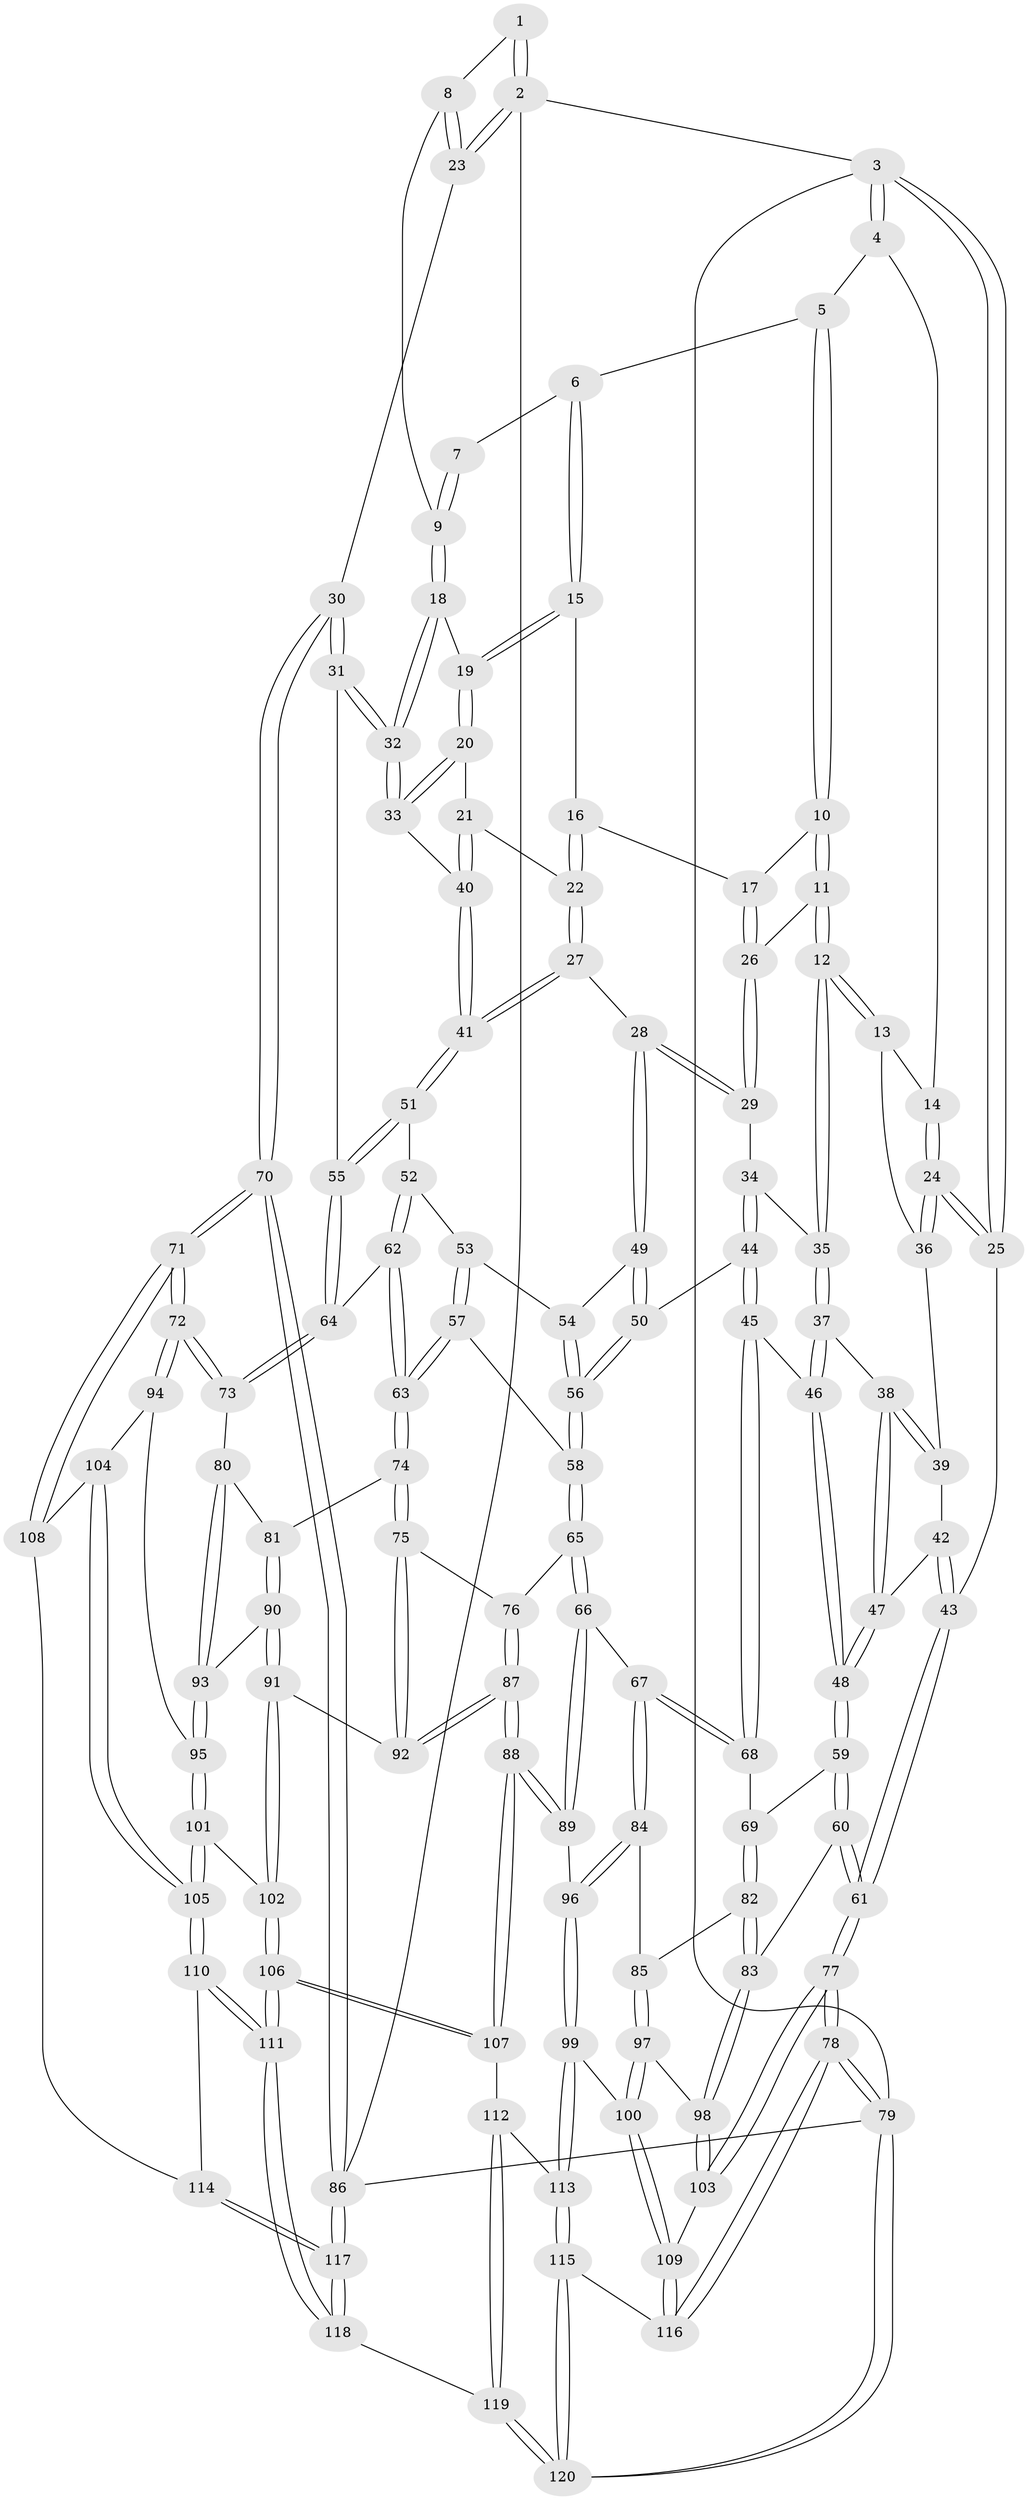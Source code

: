// coarse degree distribution, {4: 0.27058823529411763, 3: 0.7294117647058823}
// Generated by graph-tools (version 1.1) at 2025/38/03/04/25 23:38:20]
// undirected, 120 vertices, 297 edges
graph export_dot {
  node [color=gray90,style=filled];
  1 [pos="+0.8613822113521075+0"];
  2 [pos="+1+0"];
  3 [pos="+0+0"];
  4 [pos="+0.07570969257842516+0"];
  5 [pos="+0.4546020845561009+0"];
  6 [pos="+0.7636683618866367+0"];
  7 [pos="+0.8209349313037115+0"];
  8 [pos="+0.9427685511455698+0.10158858618367322"];
  9 [pos="+0.8973738901054455+0.1314348962564093"];
  10 [pos="+0.4485896865485516+0"];
  11 [pos="+0.3355572300581062+0.10659976349661568"];
  12 [pos="+0.2701835744306015+0.1630277399876984"];
  13 [pos="+0.2518290896475139+0.15521918799401038"];
  14 [pos="+0.21248545731349627+0.07608212547178997"];
  15 [pos="+0.7239559501574708+0.0104670844202805"];
  16 [pos="+0.6882751646328739+0.06392793282092941"];
  17 [pos="+0.5426562591330425+0.0986647992680876"];
  18 [pos="+0.8866182854505864+0.1519869483679596"];
  19 [pos="+0.8496024266614854+0.15090228637451764"];
  20 [pos="+0.7658084983922684+0.20456371455378877"];
  21 [pos="+0.7072212896523492+0.22459537304104252"];
  22 [pos="+0.7019668480109574+0.22461544715009873"];
  23 [pos="+1+0"];
  24 [pos="+0+0.056850780106118826"];
  25 [pos="+0+0.051947416661595774"];
  26 [pos="+0.5282646922579841+0.15853337290672403"];
  27 [pos="+0.6629413331919178+0.25300301837688305"];
  28 [pos="+0.5481950256250129+0.2599285006651629"];
  29 [pos="+0.5433045027350364+0.25370762966389765"];
  30 [pos="+1+0.34806015002362617"];
  31 [pos="+1+0.3434499367775705"];
  32 [pos="+1+0.3403504526991187"];
  33 [pos="+0.8977765702881922+0.3286757915827581"];
  34 [pos="+0.3186620959066812+0.23053956334732653"];
  35 [pos="+0.2832935054945333+0.19397369943370132"];
  36 [pos="+0.08801066435588098+0.2015188839302404"];
  37 [pos="+0.20959263364223812+0.31282182604373704"];
  38 [pos="+0.13126051487569457+0.33110086803365646"];
  39 [pos="+0.10182683351753592+0.2825657131924007"];
  40 [pos="+0.8264085340477518+0.33312406217778884"];
  41 [pos="+0.7259851835268948+0.40286676836368845"];
  42 [pos="+0.046733067278555196+0.32873563875744344"];
  43 [pos="+0+0.3921240529129766"];
  44 [pos="+0.34943384285720125+0.41263562293850936"];
  45 [pos="+0.3442990835578108+0.41759121086133394"];
  46 [pos="+0.2381076158674412+0.4001483829515116"];
  47 [pos="+0.11725832866610321+0.41573575457776574"];
  48 [pos="+0.11567570230624431+0.45651557375692575"];
  49 [pos="+0.5392937169690719+0.29449267469972584"];
  50 [pos="+0.4725788929621622+0.4064996815039337"];
  51 [pos="+0.723157899821515+0.41902939129954875"];
  52 [pos="+0.717788063839444+0.4301476760320545"];
  53 [pos="+0.6709137788340009+0.43175087492167213"];
  54 [pos="+0.6358350183418535+0.4191213656142152"];
  55 [pos="+0.933448527644376+0.43379530160682866"];
  56 [pos="+0.514303349403553+0.4785548086050968"];
  57 [pos="+0.5911530742573293+0.5201224999468301"];
  58 [pos="+0.5264966115972525+0.5276680131155934"];
  59 [pos="+0.0992469107452291+0.4831901863358411"];
  60 [pos="+0.019001341258527687+0.5256244138742239"];
  61 [pos="+0+0.528134367623168"];
  62 [pos="+0.7471936970909074+0.5384832431692598"];
  63 [pos="+0.7331970329670089+0.5657468464592154"];
  64 [pos="+0.8906755113819381+0.5102325366666941"];
  65 [pos="+0.5161186841957169+0.5600680738267276"];
  66 [pos="+0.48646650984366+0.5835896476715723"];
  67 [pos="+0.4414807863738738+0.6027149836822386"];
  68 [pos="+0.34285953672834013+0.4239936809898335"];
  69 [pos="+0.27406907854342133+0.558866571694776"];
  70 [pos="+1+0.7231779097828871"];
  71 [pos="+1+0.7232163197470733"];
  72 [pos="+1+0.7032484819024296"];
  73 [pos="+0.9235856486380045+0.6069558805718303"];
  74 [pos="+0.7321438285856783+0.5760337830944137"];
  75 [pos="+0.7300513464522521+0.5803392243715343"];
  76 [pos="+0.5704181638802261+0.606458520696621"];
  77 [pos="+0+0.8724727744008054"];
  78 [pos="+0+1"];
  79 [pos="+0+1"];
  80 [pos="+0.9221416505181655+0.6080032893087309"];
  81 [pos="+0.8372450443798352+0.6365892926269755"];
  82 [pos="+0.28231446394977977+0.5863708566273282"];
  83 [pos="+0.14400841240044696+0.6742486879387504"];
  84 [pos="+0.41421871042305397+0.6259077753737979"];
  85 [pos="+0.2973150794902351+0.601366390087332"];
  86 [pos="+1+1"];
  87 [pos="+0.6288412557248926+0.7275748271292083"];
  88 [pos="+0.5685064838561154+0.7847348807258384"];
  89 [pos="+0.562528364681043+0.7822421526764367"];
  90 [pos="+0.8310936343819624+0.6843197030310945"];
  91 [pos="+0.7346004053599318+0.729286383524375"];
  92 [pos="+0.7023348486485963+0.7054924518983238"];
  93 [pos="+0.8718390245839206+0.7097332947984847"];
  94 [pos="+0.9422273205331124+0.7462300646782386"];
  95 [pos="+0.8729788574619672+0.7125297937911492"];
  96 [pos="+0.4218341401795459+0.7573609166619811"];
  97 [pos="+0.2754351854274832+0.7570732734071407"];
  98 [pos="+0.14560165249928908+0.6882644464515679"];
  99 [pos="+0.3591589521064623+0.8060750330186512"];
  100 [pos="+0.2827559754898299+0.7721119121510214"];
  101 [pos="+0.8062815083213288+0.8055807825463496"];
  102 [pos="+0.7699355246690844+0.7835759943506766"];
  103 [pos="+0.0765611767983487+0.8103217235689988"];
  104 [pos="+0.8936116054190489+0.7997870894176324"];
  105 [pos="+0.8285226758701855+0.8322571215621408"];
  106 [pos="+0.6345720140841239+0.9270876569317359"];
  107 [pos="+0.5837832470643602+0.8722699161125246"];
  108 [pos="+0.9683270328031722+0.8527719680880143"];
  109 [pos="+0.1664352968068147+0.8596313845073769"];
  110 [pos="+0.8389020433310647+0.899762768051652"];
  111 [pos="+0.7473400654069982+1"];
  112 [pos="+0.48855835732148795+0.9145130959242462"];
  113 [pos="+0.36916174903223425+0.9440612861766704"];
  114 [pos="+0.9379472309067833+0.8840373625486919"];
  115 [pos="+0.3097121891375257+1"];
  116 [pos="+0.19271460981804336+0.9362282572568098"];
  117 [pos="+1+1"];
  118 [pos="+0.7522023043435224+1"];
  119 [pos="+0.5857308546968795+1"];
  120 [pos="+0.31685513720398517+1"];
  1 -- 2;
  1 -- 2;
  1 -- 8;
  2 -- 3;
  2 -- 23;
  2 -- 23;
  2 -- 86;
  3 -- 4;
  3 -- 4;
  3 -- 25;
  3 -- 25;
  3 -- 79;
  4 -- 5;
  4 -- 14;
  5 -- 6;
  5 -- 10;
  5 -- 10;
  6 -- 7;
  6 -- 15;
  6 -- 15;
  7 -- 9;
  7 -- 9;
  8 -- 9;
  8 -- 23;
  8 -- 23;
  9 -- 18;
  9 -- 18;
  10 -- 11;
  10 -- 11;
  10 -- 17;
  11 -- 12;
  11 -- 12;
  11 -- 26;
  12 -- 13;
  12 -- 13;
  12 -- 35;
  12 -- 35;
  13 -- 14;
  13 -- 36;
  14 -- 24;
  14 -- 24;
  15 -- 16;
  15 -- 19;
  15 -- 19;
  16 -- 17;
  16 -- 22;
  16 -- 22;
  17 -- 26;
  17 -- 26;
  18 -- 19;
  18 -- 32;
  18 -- 32;
  19 -- 20;
  19 -- 20;
  20 -- 21;
  20 -- 33;
  20 -- 33;
  21 -- 22;
  21 -- 40;
  21 -- 40;
  22 -- 27;
  22 -- 27;
  23 -- 30;
  24 -- 25;
  24 -- 25;
  24 -- 36;
  24 -- 36;
  25 -- 43;
  26 -- 29;
  26 -- 29;
  27 -- 28;
  27 -- 41;
  27 -- 41;
  28 -- 29;
  28 -- 29;
  28 -- 49;
  28 -- 49;
  29 -- 34;
  30 -- 31;
  30 -- 31;
  30 -- 70;
  30 -- 70;
  31 -- 32;
  31 -- 32;
  31 -- 55;
  32 -- 33;
  32 -- 33;
  33 -- 40;
  34 -- 35;
  34 -- 44;
  34 -- 44;
  35 -- 37;
  35 -- 37;
  36 -- 39;
  37 -- 38;
  37 -- 46;
  37 -- 46;
  38 -- 39;
  38 -- 39;
  38 -- 47;
  38 -- 47;
  39 -- 42;
  40 -- 41;
  40 -- 41;
  41 -- 51;
  41 -- 51;
  42 -- 43;
  42 -- 43;
  42 -- 47;
  43 -- 61;
  43 -- 61;
  44 -- 45;
  44 -- 45;
  44 -- 50;
  45 -- 46;
  45 -- 68;
  45 -- 68;
  46 -- 48;
  46 -- 48;
  47 -- 48;
  47 -- 48;
  48 -- 59;
  48 -- 59;
  49 -- 50;
  49 -- 50;
  49 -- 54;
  50 -- 56;
  50 -- 56;
  51 -- 52;
  51 -- 55;
  51 -- 55;
  52 -- 53;
  52 -- 62;
  52 -- 62;
  53 -- 54;
  53 -- 57;
  53 -- 57;
  54 -- 56;
  54 -- 56;
  55 -- 64;
  55 -- 64;
  56 -- 58;
  56 -- 58;
  57 -- 58;
  57 -- 63;
  57 -- 63;
  58 -- 65;
  58 -- 65;
  59 -- 60;
  59 -- 60;
  59 -- 69;
  60 -- 61;
  60 -- 61;
  60 -- 83;
  61 -- 77;
  61 -- 77;
  62 -- 63;
  62 -- 63;
  62 -- 64;
  63 -- 74;
  63 -- 74;
  64 -- 73;
  64 -- 73;
  65 -- 66;
  65 -- 66;
  65 -- 76;
  66 -- 67;
  66 -- 89;
  66 -- 89;
  67 -- 68;
  67 -- 68;
  67 -- 84;
  67 -- 84;
  68 -- 69;
  69 -- 82;
  69 -- 82;
  70 -- 71;
  70 -- 71;
  70 -- 86;
  70 -- 86;
  71 -- 72;
  71 -- 72;
  71 -- 108;
  71 -- 108;
  72 -- 73;
  72 -- 73;
  72 -- 94;
  72 -- 94;
  73 -- 80;
  74 -- 75;
  74 -- 75;
  74 -- 81;
  75 -- 76;
  75 -- 92;
  75 -- 92;
  76 -- 87;
  76 -- 87;
  77 -- 78;
  77 -- 78;
  77 -- 103;
  77 -- 103;
  78 -- 79;
  78 -- 79;
  78 -- 116;
  78 -- 116;
  79 -- 120;
  79 -- 120;
  79 -- 86;
  80 -- 81;
  80 -- 93;
  80 -- 93;
  81 -- 90;
  81 -- 90;
  82 -- 83;
  82 -- 83;
  82 -- 85;
  83 -- 98;
  83 -- 98;
  84 -- 85;
  84 -- 96;
  84 -- 96;
  85 -- 97;
  85 -- 97;
  86 -- 117;
  86 -- 117;
  87 -- 88;
  87 -- 88;
  87 -- 92;
  87 -- 92;
  88 -- 89;
  88 -- 89;
  88 -- 107;
  88 -- 107;
  89 -- 96;
  90 -- 91;
  90 -- 91;
  90 -- 93;
  91 -- 92;
  91 -- 102;
  91 -- 102;
  93 -- 95;
  93 -- 95;
  94 -- 95;
  94 -- 104;
  95 -- 101;
  95 -- 101;
  96 -- 99;
  96 -- 99;
  97 -- 98;
  97 -- 100;
  97 -- 100;
  98 -- 103;
  98 -- 103;
  99 -- 100;
  99 -- 113;
  99 -- 113;
  100 -- 109;
  100 -- 109;
  101 -- 102;
  101 -- 105;
  101 -- 105;
  102 -- 106;
  102 -- 106;
  103 -- 109;
  104 -- 105;
  104 -- 105;
  104 -- 108;
  105 -- 110;
  105 -- 110;
  106 -- 107;
  106 -- 107;
  106 -- 111;
  106 -- 111;
  107 -- 112;
  108 -- 114;
  109 -- 116;
  109 -- 116;
  110 -- 111;
  110 -- 111;
  110 -- 114;
  111 -- 118;
  111 -- 118;
  112 -- 113;
  112 -- 119;
  112 -- 119;
  113 -- 115;
  113 -- 115;
  114 -- 117;
  114 -- 117;
  115 -- 116;
  115 -- 120;
  115 -- 120;
  117 -- 118;
  117 -- 118;
  118 -- 119;
  119 -- 120;
  119 -- 120;
}

